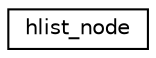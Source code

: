 digraph "Graphical Class Hierarchy"
{
  edge [fontname="Helvetica",fontsize="10",labelfontname="Helvetica",labelfontsize="10"];
  node [fontname="Helvetica",fontsize="10",shape=record];
  rankdir="LR";
  Node1 [label="hlist_node",height=0.2,width=0.4,color="black", fillcolor="white", style="filled",URL="$structhlist__node.html"];
}
